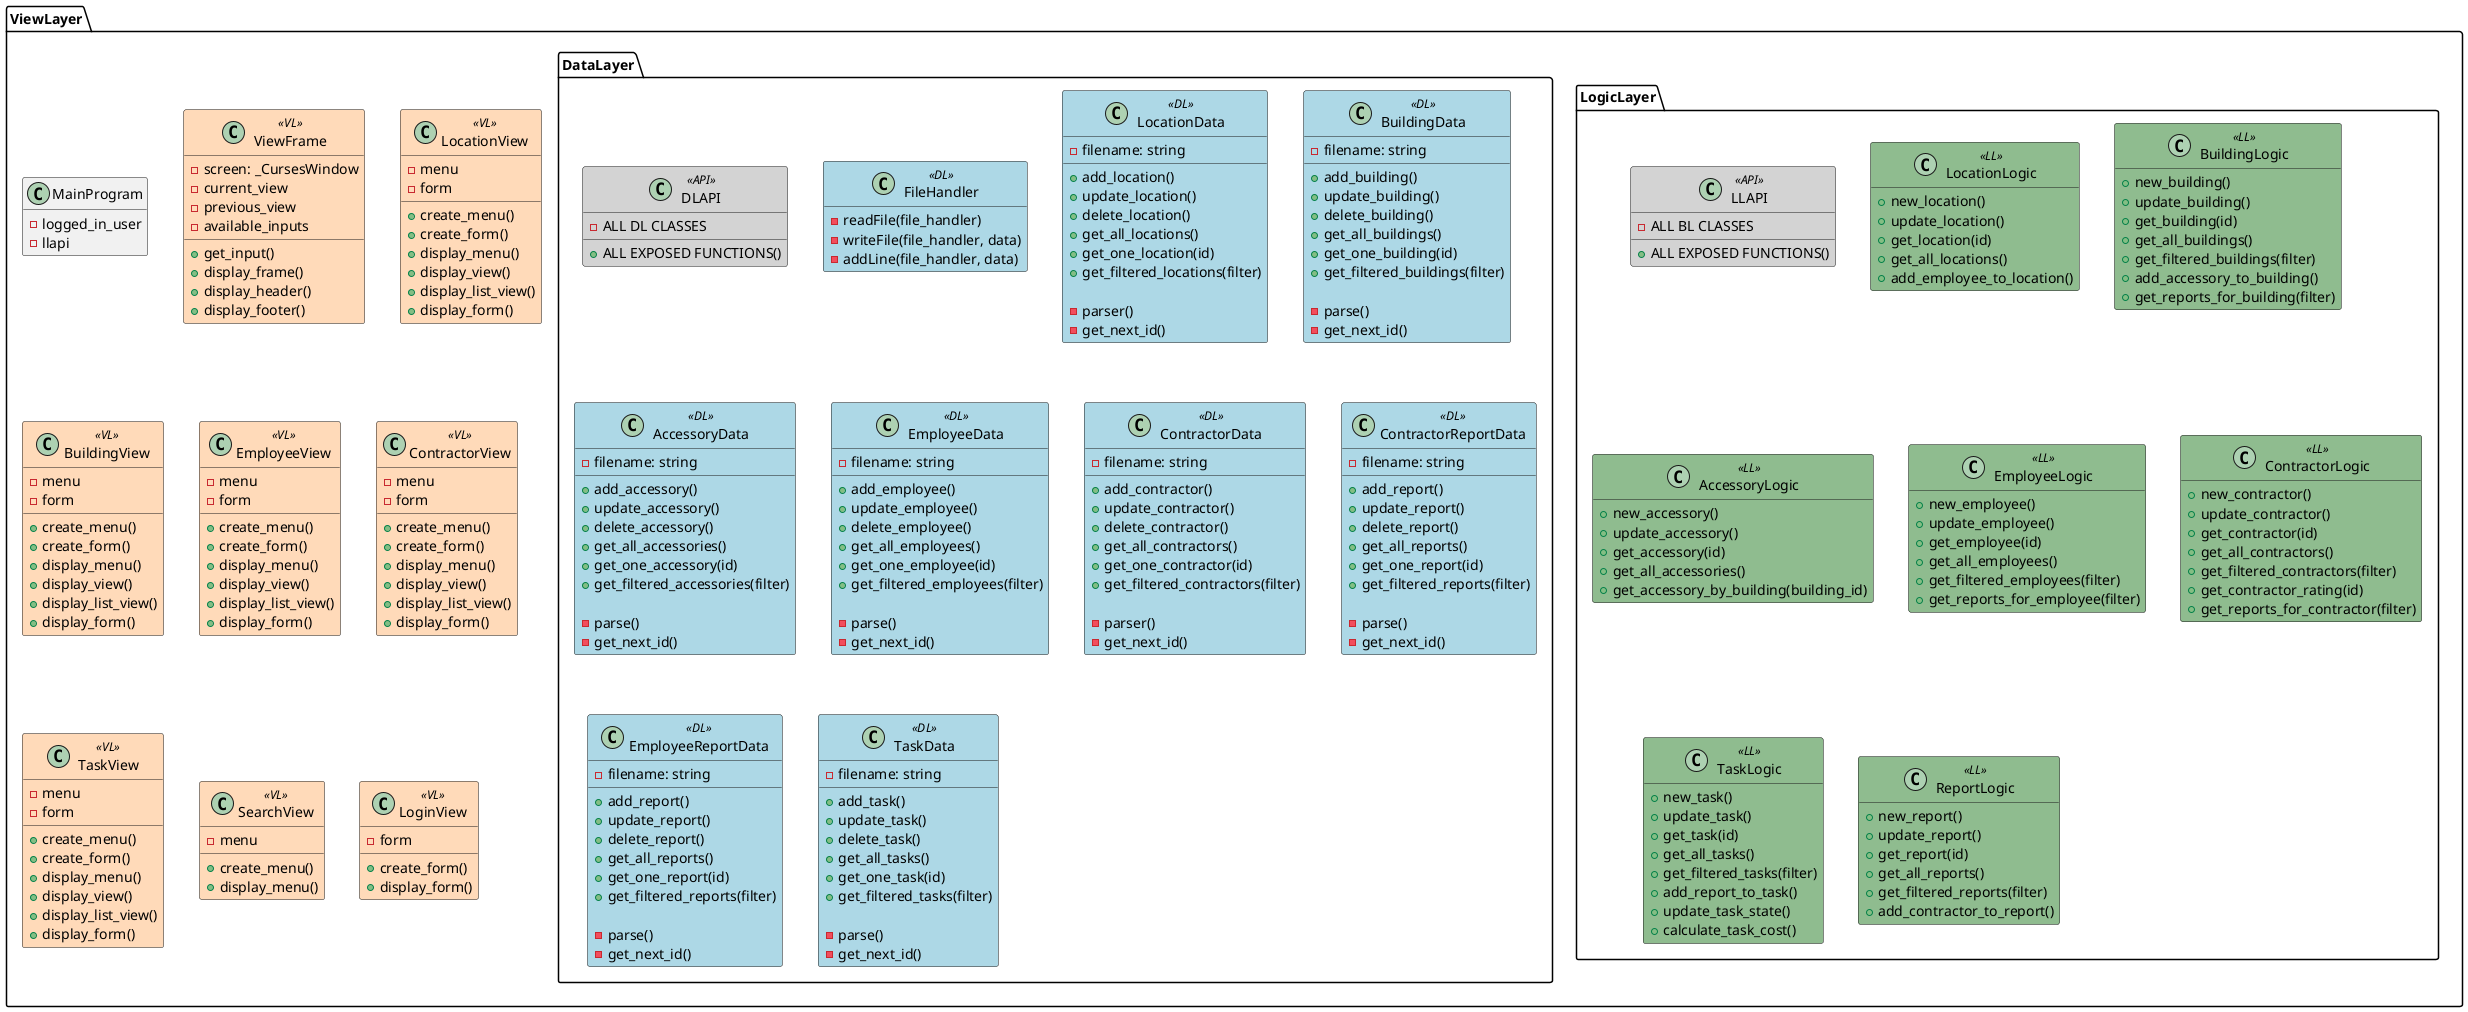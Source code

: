 @startuml 3-tier
hide empty members

skinparam class {
  BackgroundColor<<VL>> PeachPuff
  BackgroundColor<<LL>> DarkSeaGreen
  BackgroundColor<<DL>> LightBlue
  BackgroundColor<<API>> LightGray
}

package ViewLayer {
  Class MainProgram {
    - logged_in_user
    - llapi
  }
  Class ViewFrame <<VL>> {
    - screen: _CursesWindow
    - current_view
    - previous_view
    - available_inputs

    + get_input()
    + display_frame()
    + display_header()
    + display_footer()
  }
  Class LocationView <<VL>> {
    - menu
    - form

    + create_menu()
    + create_form()
    + display_menu()
    + display_view()
    + display_list_view()
    + display_form()
  }
  Class BuildingView <<VL>> {
    - menu
    - form

    + create_menu()
    + create_form()
    + display_menu()
    + display_view()
    + display_list_view()
    + display_form()
  }
  Class EmployeeView <<VL>> {
    - menu
    - form

    + create_menu()
    + create_form()
    + display_menu()
    + display_view()
    + display_list_view()
    + display_form()
  }
  Class ContractorView <<VL>> {
    - menu
    - form

    + create_menu()
    + create_form()
    + display_menu()
    + display_view()
    + display_list_view()
    + display_form()
  }
  Class TaskView <<VL>> {
    - menu
    - form

    + create_menu()
    + create_form()
    + display_menu()
    + display_view()
    + display_list_view()
    + display_form()
  }
  Class SearchView <<VL>> {
    - menu

    + create_menu()
    + display_menu()
  }
  Class LoginView <<VL>> {
    - form

    + create_form()
    + display_form()
  }
package LogicLayer {
  Class LLAPI <<API>> {
    - ALL BL CLASSES
    + ALL EXPOSED FUNCTIONS()
  }
  class LocationLogic <<LL>> {
    + new_location()
    + update_location()
    + get_location(id)
    + get_all_locations()
    + add_employee_to_location()
  }
  class BuildingLogic <<LL>> {
    + new_building()
    + update_building()
    + get_building(id)
    + get_all_buildings()
    + get_filtered_buildings(filter)
    + add_accessory_to_building()
    + get_reports_for_building(filter)
  }
  class AccessoryLogic <<LL>> {
    + new_accessory()
    + update_accessory()
    + get_accessory(id)
    + get_all_accessories()
    + get_accessory_by_building(building_id)
  }
  class EmployeeLogic <<LL>> {
    + new_employee()
    + update_employee()
    + get_employee(id)
    + get_all_employees()
    + get_filtered_employees(filter)
    + get_reports_for_employee(filter)
  }
  class ContractorLogic <<LL>> {
    + new_contractor()
    + update_contractor()
    + get_contractor(id)
    + get_all_contractors()
    + get_filtered_contractors(filter)
    + get_contractor_rating(id)
    + get_reports_for_contractor(filter)
  }
  class TaskLogic <<LL>> {
    + new_task()
    + update_task()
    + get_task(id)
    + get_all_tasks()
    + get_filtered_tasks(filter)
    + add_report_to_task()
    + update_task_state()
    + calculate_task_cost()
  }
  class ReportLogic <<LL>> {
    + new_report()
    + update_report()
    + get_report(id)
    + get_all_reports()
    + get_filtered_reports(filter)
    + add_contractor_to_report()
  }
}

package DataLayer {
  Class DLAPI <<API>> {
    - ALL DL CLASSES
    + ALL EXPOSED FUNCTIONS()
  }
  class FileHandler <<DL>> {
    - readFile(file_handler)
    - writeFile(file_handler, data)
    - addLine(file_handler, data)
  }
  Class LocationData <<DL>> {
    - filename: string

    + add_location()
    + update_location()
    + delete_location()
    + get_all_locations()
    + get_one_location(id)
    + get_filtered_locations(filter)

    - parser()
    - get_next_id()
  }
  Class BuildingData <<DL>> {
    - filename: string
    
    + add_building()
    + update_building()
    + delete_building()
    + get_all_buildings()
    + get_one_building(id)
    + get_filtered_buildings(filter)
    
    - parse()
    - get_next_id()
  }
  Class AccessoryData <<DL>> {
    - filename: string
    
    + add_accessory()
    + update_accessory()
    + delete_accessory()
    + get_all_accessories()
    + get_one_accessory(id)
    + get_filtered_accessories(filter)

    - parse()
    - get_next_id()
  }
  Class EmployeeData <<DL>> {
    - filename: string
    
    + add_employee()
    + update_employee()
    + delete_employee()
    + get_all_employees()
    + get_one_employee(id)
    + get_filtered_employees(filter)

    - parse()
    - get_next_id()
  }
  Class ContractorData <<DL>> {
    - filename: string
    
    + add_contractor()
    + update_contractor()
    + delete_contractor()
    + get_all_contractors()
    + get_one_contractor(id)
    + get_filtered_contractors(filter)

    - parser()
    - get_next_id()
  }
  Class ContractorReportData <<DL>> {
    - filename: string
    
    + add_report()
    + update_report()
    + delete_report()
    + get_all_reports()
    + get_one_report(id)
    + get_filtered_reports(filter)

    - parse()
    - get_next_id()
  }
  Class EmployeeReportData <<DL>> {
    - filename: string
    
    + add_report()
    + update_report()
    + delete_report()
    + get_all_reports()
    + get_one_report(id)
    + get_filtered_reports(filter)

    - parse()
    - get_next_id()
  }
  Class TaskData <<DL>> {
    - filename: string
    
    + add_task()
    + update_task()
    + delete_task()
    + get_all_tasks()
    + get_one_task(id)
    + get_filtered_tasks(filter)

    - parse()
    - get_next_id()
  }
}

@enduml